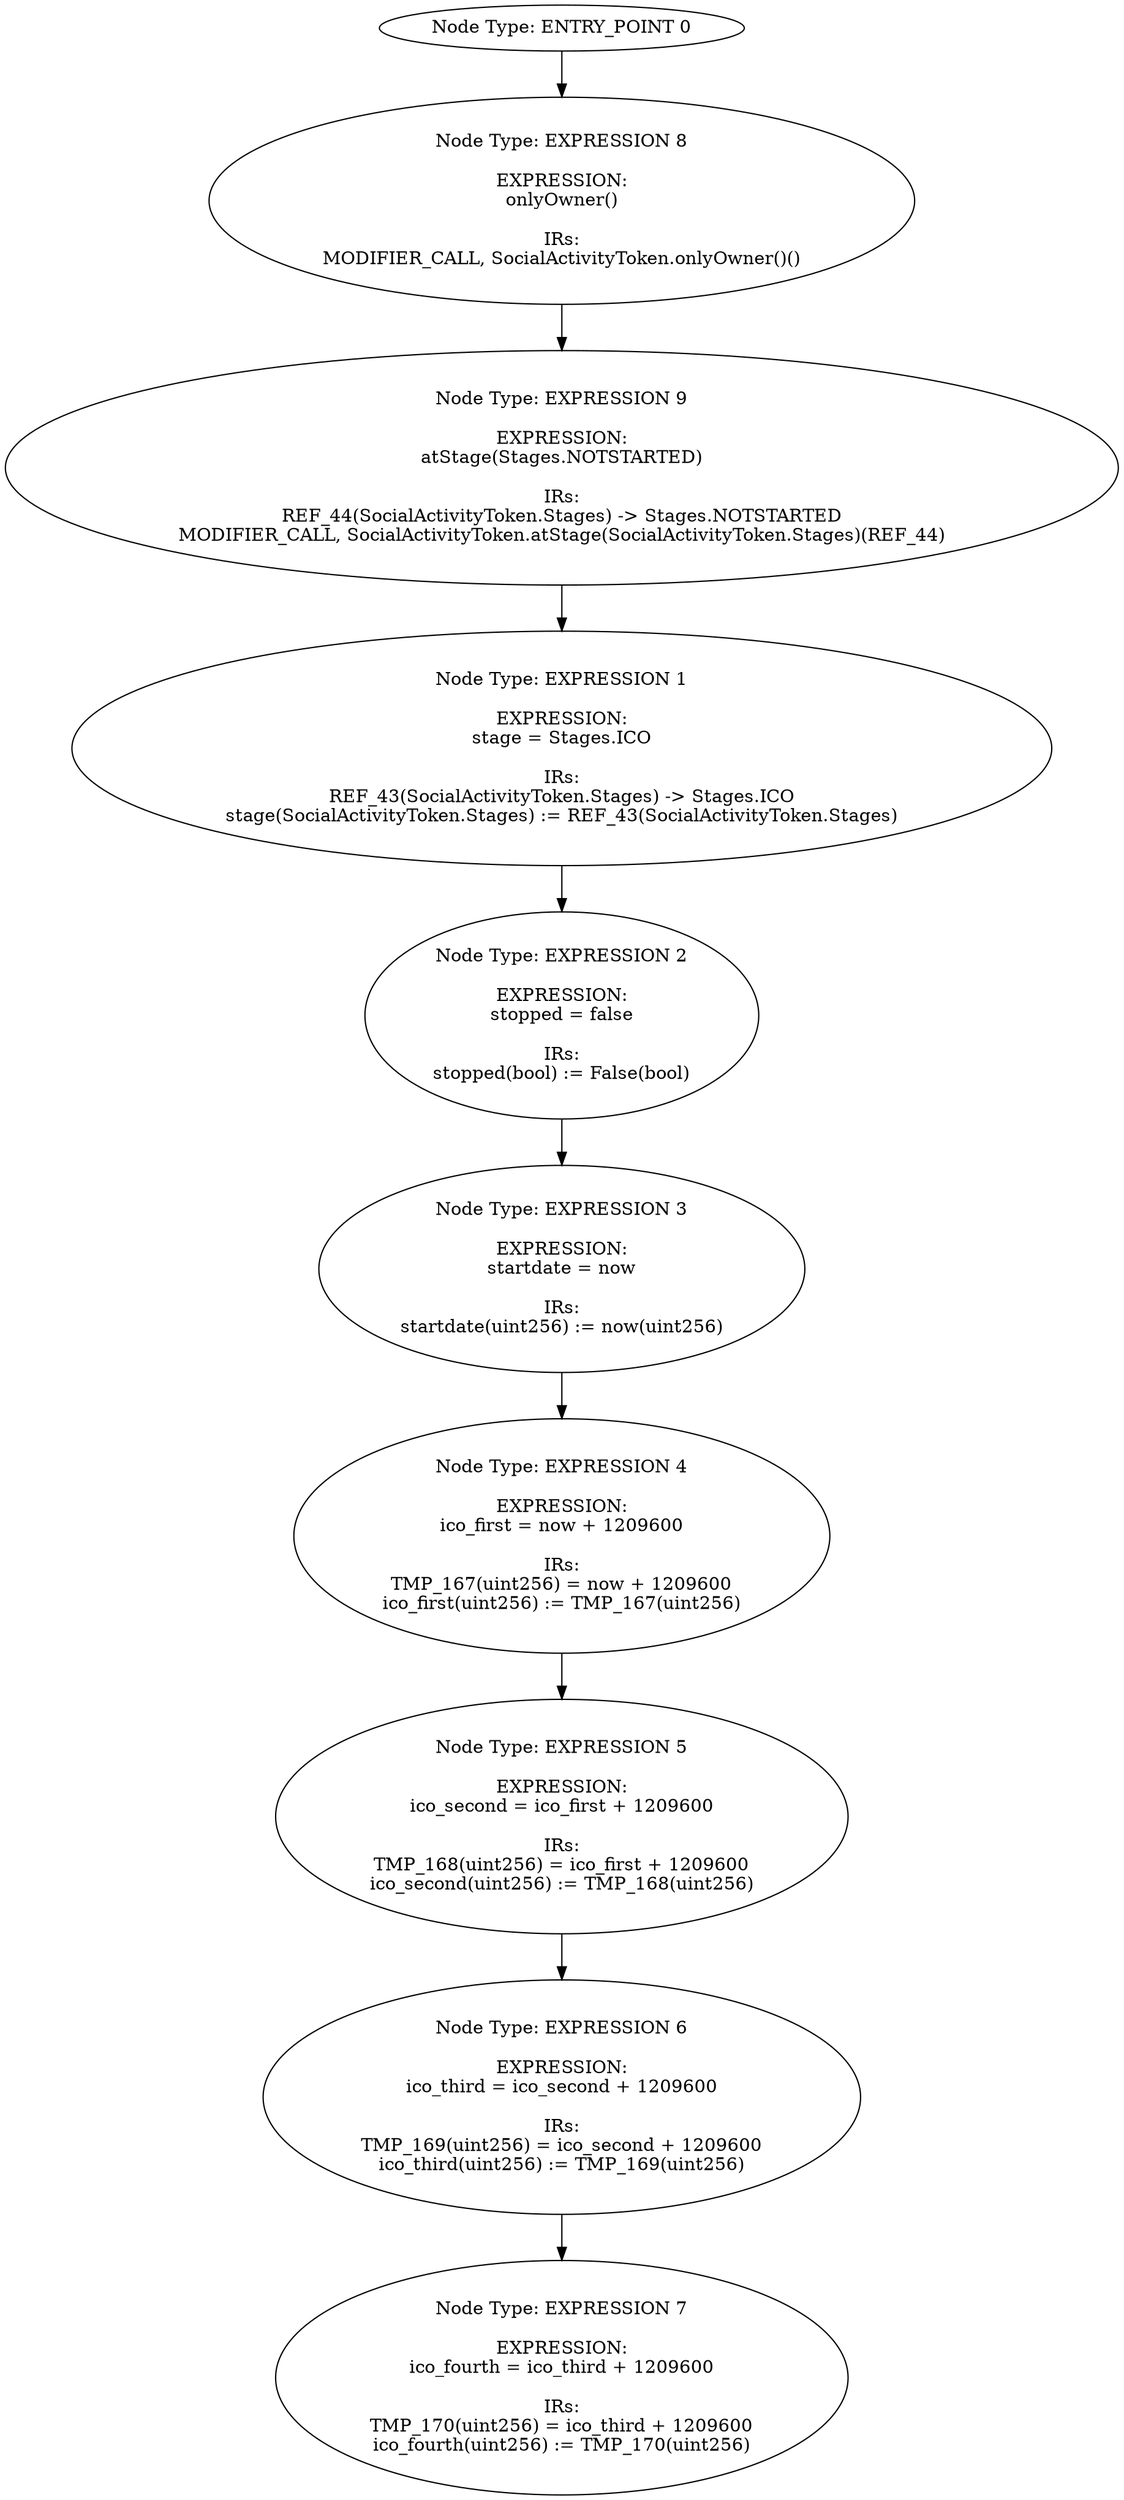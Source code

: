 digraph{
0[label="Node Type: ENTRY_POINT 0
"];
0->8;
1[label="Node Type: EXPRESSION 1

EXPRESSION:
stage = Stages.ICO

IRs:
REF_43(SocialActivityToken.Stages) -> Stages.ICO
stage(SocialActivityToken.Stages) := REF_43(SocialActivityToken.Stages)"];
1->2;
2[label="Node Type: EXPRESSION 2

EXPRESSION:
stopped = false

IRs:
stopped(bool) := False(bool)"];
2->3;
3[label="Node Type: EXPRESSION 3

EXPRESSION:
startdate = now

IRs:
startdate(uint256) := now(uint256)"];
3->4;
4[label="Node Type: EXPRESSION 4

EXPRESSION:
ico_first = now + 1209600

IRs:
TMP_167(uint256) = now + 1209600
ico_first(uint256) := TMP_167(uint256)"];
4->5;
5[label="Node Type: EXPRESSION 5

EXPRESSION:
ico_second = ico_first + 1209600

IRs:
TMP_168(uint256) = ico_first + 1209600
ico_second(uint256) := TMP_168(uint256)"];
5->6;
6[label="Node Type: EXPRESSION 6

EXPRESSION:
ico_third = ico_second + 1209600

IRs:
TMP_169(uint256) = ico_second + 1209600
ico_third(uint256) := TMP_169(uint256)"];
6->7;
7[label="Node Type: EXPRESSION 7

EXPRESSION:
ico_fourth = ico_third + 1209600

IRs:
TMP_170(uint256) = ico_third + 1209600
ico_fourth(uint256) := TMP_170(uint256)"];
8[label="Node Type: EXPRESSION 8

EXPRESSION:
onlyOwner()

IRs:
MODIFIER_CALL, SocialActivityToken.onlyOwner()()"];
8->9;
9[label="Node Type: EXPRESSION 9

EXPRESSION:
atStage(Stages.NOTSTARTED)

IRs:
REF_44(SocialActivityToken.Stages) -> Stages.NOTSTARTED
MODIFIER_CALL, SocialActivityToken.atStage(SocialActivityToken.Stages)(REF_44)"];
9->1;
}
